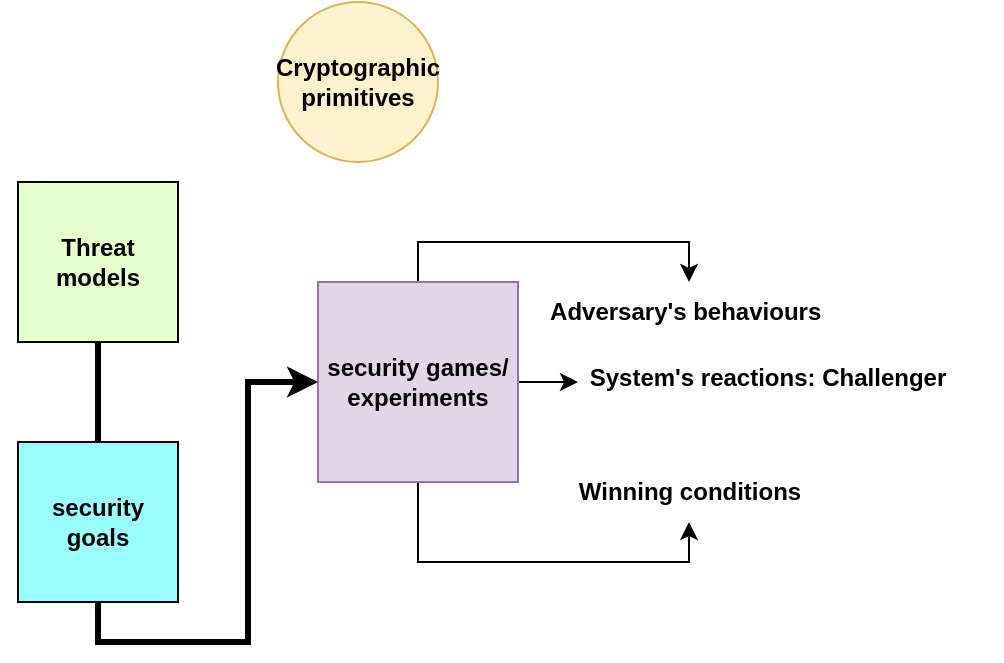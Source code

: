 <mxfile version="21.1.4" type="github">
  <diagram name="Page-1" id="e6-palL22gEVwpT9Rw4-">
    <mxGraphModel dx="794" dy="547" grid="1" gridSize="10" guides="1" tooltips="1" connect="1" arrows="1" fold="1" page="1" pageScale="1" pageWidth="827" pageHeight="1169" math="0" shadow="0">
      <root>
        <mxCell id="0" />
        <mxCell id="1" parent="0" />
        <mxCell id="x3_pzE6pRAHvsMxL7w2M-4" style="edgeStyle=orthogonalEdgeStyle;rounded=0;orthogonalLoop=1;jettySize=auto;html=1;exitX=0.5;exitY=1;exitDx=0;exitDy=0;entryX=0;entryY=0.5;entryDx=0;entryDy=0;strokeWidth=3;" edge="1" parent="1" source="x3_pzE6pRAHvsMxL7w2M-1" target="x3_pzE6pRAHvsMxL7w2M-3">
          <mxGeometry relative="1" as="geometry">
            <Array as="points">
              <mxPoint x="180" y="420" />
            </Array>
          </mxGeometry>
        </mxCell>
        <mxCell id="x3_pzE6pRAHvsMxL7w2M-1" value="Threat models&lt;br&gt;" style="whiteSpace=wrap;html=1;aspect=fixed;fillColor=#E6FFCC;fontStyle=1" vertex="1" parent="1">
          <mxGeometry x="140" y="250" width="80" height="80" as="geometry" />
        </mxCell>
        <mxCell id="x3_pzE6pRAHvsMxL7w2M-10" style="edgeStyle=orthogonalEdgeStyle;rounded=0;orthogonalLoop=1;jettySize=auto;html=1;exitX=0.5;exitY=0;exitDx=0;exitDy=0;entryX=0.5;entryY=0;entryDx=0;entryDy=0;" edge="1" parent="1" source="x3_pzE6pRAHvsMxL7w2M-2" target="x3_pzE6pRAHvsMxL7w2M-6">
          <mxGeometry relative="1" as="geometry">
            <mxPoint x="500" y="210" as="targetPoint" />
          </mxGeometry>
        </mxCell>
        <mxCell id="x3_pzE6pRAHvsMxL7w2M-12" style="edgeStyle=orthogonalEdgeStyle;rounded=0;orthogonalLoop=1;jettySize=auto;html=1;exitX=0.5;exitY=1;exitDx=0;exitDy=0;entryX=0.5;entryY=1;entryDx=0;entryDy=0;" edge="1" parent="1" source="x3_pzE6pRAHvsMxL7w2M-2" target="x3_pzE6pRAHvsMxL7w2M-8">
          <mxGeometry relative="1" as="geometry" />
        </mxCell>
        <mxCell id="x3_pzE6pRAHvsMxL7w2M-16" style="edgeStyle=orthogonalEdgeStyle;rounded=0;orthogonalLoop=1;jettySize=auto;html=1;exitX=1;exitY=0.5;exitDx=0;exitDy=0;" edge="1" parent="1" source="x3_pzE6pRAHvsMxL7w2M-2">
          <mxGeometry relative="1" as="geometry">
            <mxPoint x="420" y="350" as="targetPoint" />
          </mxGeometry>
        </mxCell>
        <mxCell id="x3_pzE6pRAHvsMxL7w2M-2" value="security games/&lt;br&gt;experiments" style="whiteSpace=wrap;html=1;aspect=fixed;fillColor=#e1d5e7;strokeColor=#9673a6;fontStyle=1" vertex="1" parent="1">
          <mxGeometry x="290" y="300" width="100" height="100" as="geometry" />
        </mxCell>
        <mxCell id="x3_pzE6pRAHvsMxL7w2M-5" style="edgeStyle=orthogonalEdgeStyle;rounded=0;orthogonalLoop=1;jettySize=auto;html=1;exitX=0.5;exitY=1;exitDx=0;exitDy=0;strokeWidth=3;entryX=0;entryY=0.5;entryDx=0;entryDy=0;" edge="1" parent="1" source="x3_pzE6pRAHvsMxL7w2M-3" target="x3_pzE6pRAHvsMxL7w2M-2">
          <mxGeometry relative="1" as="geometry">
            <mxPoint x="400" y="400" as="sourcePoint" />
          </mxGeometry>
        </mxCell>
        <mxCell id="x3_pzE6pRAHvsMxL7w2M-3" value="security goals" style="whiteSpace=wrap;html=1;aspect=fixed;fillColor=#99FFFF;fontStyle=1" vertex="1" parent="1">
          <mxGeometry x="140" y="380" width="80" height="80" as="geometry" />
        </mxCell>
        <mxCell id="x3_pzE6pRAHvsMxL7w2M-6" value="Adversary&#39;s behaviours&amp;nbsp;" style="text;html=1;strokeColor=none;fillColor=none;align=center;verticalAlign=middle;whiteSpace=wrap;rounded=0;fontStyle=1" vertex="1" parent="1">
          <mxGeometry x="398" y="300" width="155" height="30" as="geometry" />
        </mxCell>
        <mxCell id="x3_pzE6pRAHvsMxL7w2M-7" value="System&#39;s reactions: &lt;span&gt;Challenger&lt;/span&gt;&lt;br&gt;&amp;nbsp;" style="text;html=1;strokeColor=none;fillColor=none;align=center;verticalAlign=middle;whiteSpace=wrap;rounded=0;fontStyle=1" vertex="1" parent="1">
          <mxGeometry x="398" y="340" width="234" height="30" as="geometry" />
        </mxCell>
        <mxCell id="x3_pzE6pRAHvsMxL7w2M-8" value="Winning conditions" style="text;html=1;strokeColor=none;fillColor=none;align=center;verticalAlign=middle;whiteSpace=wrap;rounded=0;fontStyle=1" vertex="1" parent="1">
          <mxGeometry x="410.5" y="390" width="130" height="30" as="geometry" />
        </mxCell>
        <mxCell id="x3_pzE6pRAHvsMxL7w2M-17" value="Cryptographic primitives" style="ellipse;whiteSpace=wrap;html=1;aspect=fixed;fontStyle=1;fillColor=#fff2cc;strokeColor=#d6b656;" vertex="1" parent="1">
          <mxGeometry x="270" y="160" width="80" height="80" as="geometry" />
        </mxCell>
      </root>
    </mxGraphModel>
  </diagram>
</mxfile>
